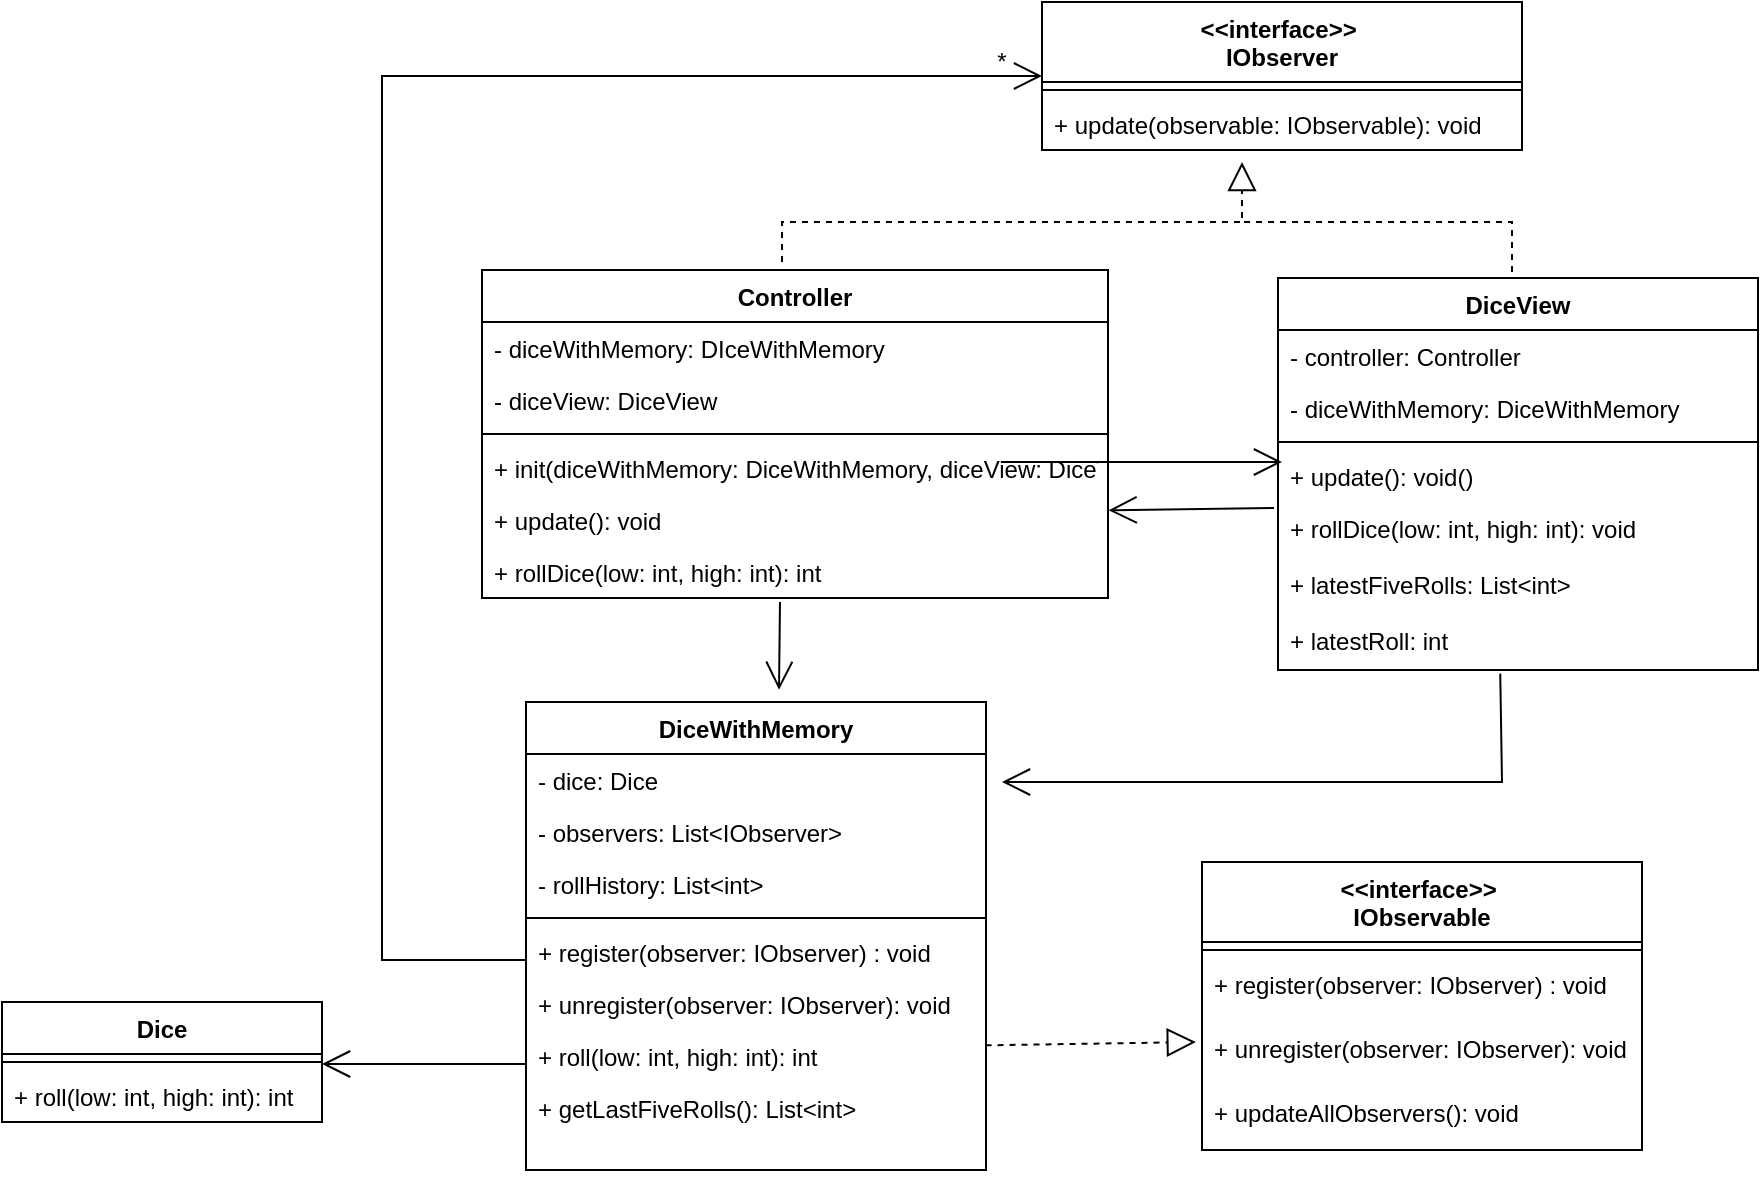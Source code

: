 <mxfile version="14.6.13" type="device"><diagram id="Z0QxvKPZlH-GbgGcglu-" name="Seite-1"><mxGraphModel dx="1185" dy="685" grid="1" gridSize="10" guides="1" tooltips="1" connect="1" arrows="1" fold="1" page="1" pageScale="1" pageWidth="2336" pageHeight="1654" math="0" shadow="0"><root><mxCell id="0"/><mxCell id="1" parent="0"/><mxCell id="89i0Wl3GYEDRIp5W7tyW-1" value="Dice" style="swimlane;fontStyle=1;align=center;verticalAlign=top;childLayout=stackLayout;horizontal=1;startSize=26;horizontalStack=0;resizeParent=1;resizeParentMax=0;resizeLast=0;collapsible=1;marginBottom=0;" vertex="1" parent="1"><mxGeometry x="530" y="630" width="160" height="60" as="geometry"/></mxCell><mxCell id="89i0Wl3GYEDRIp5W7tyW-3" value="" style="line;strokeWidth=1;fillColor=none;align=left;verticalAlign=middle;spacingTop=-1;spacingLeft=3;spacingRight=3;rotatable=0;labelPosition=right;points=[];portConstraint=eastwest;" vertex="1" parent="89i0Wl3GYEDRIp5W7tyW-1"><mxGeometry y="26" width="160" height="8" as="geometry"/></mxCell><mxCell id="89i0Wl3GYEDRIp5W7tyW-4" value="+ roll(low: int, high: int): int" style="text;strokeColor=none;fillColor=none;align=left;verticalAlign=top;spacingLeft=4;spacingRight=4;overflow=hidden;rotatable=0;points=[[0,0.5],[1,0.5]];portConstraint=eastwest;" vertex="1" parent="89i0Wl3GYEDRIp5W7tyW-1"><mxGeometry y="34" width="160" height="26" as="geometry"/></mxCell><mxCell id="89i0Wl3GYEDRIp5W7tyW-6" value="DiceWithMemory" style="swimlane;fontStyle=1;align=center;verticalAlign=top;childLayout=stackLayout;horizontal=1;startSize=26;horizontalStack=0;resizeParent=1;resizeParentMax=0;resizeLast=0;collapsible=1;marginBottom=0;" vertex="1" parent="1"><mxGeometry x="792" y="480" width="230" height="234" as="geometry"/></mxCell><mxCell id="89i0Wl3GYEDRIp5W7tyW-7" value="- dice: Dice" style="text;strokeColor=none;fillColor=none;align=left;verticalAlign=top;spacingLeft=4;spacingRight=4;overflow=hidden;rotatable=0;points=[[0,0.5],[1,0.5]];portConstraint=eastwest;" vertex="1" parent="89i0Wl3GYEDRIp5W7tyW-6"><mxGeometry y="26" width="230" height="26" as="geometry"/></mxCell><mxCell id="89i0Wl3GYEDRIp5W7tyW-23" value="- observers: List&lt;IObserver&gt;" style="text;strokeColor=none;fillColor=none;align=left;verticalAlign=top;spacingLeft=4;spacingRight=4;overflow=hidden;rotatable=0;points=[[0,0.5],[1,0.5]];portConstraint=eastwest;" vertex="1" parent="89i0Wl3GYEDRIp5W7tyW-6"><mxGeometry y="52" width="230" height="26" as="geometry"/></mxCell><mxCell id="89i0Wl3GYEDRIp5W7tyW-55" value="- rollHistory: List&lt;int&gt;" style="text;strokeColor=none;fillColor=none;align=left;verticalAlign=top;spacingLeft=4;spacingRight=4;overflow=hidden;rotatable=0;points=[[0,0.5],[1,0.5]];portConstraint=eastwest;" vertex="1" parent="89i0Wl3GYEDRIp5W7tyW-6"><mxGeometry y="78" width="230" height="26" as="geometry"/></mxCell><mxCell id="89i0Wl3GYEDRIp5W7tyW-9" value="" style="line;strokeWidth=1;fillColor=none;align=left;verticalAlign=middle;spacingTop=-1;spacingLeft=3;spacingRight=3;rotatable=0;labelPosition=right;points=[];portConstraint=eastwest;" vertex="1" parent="89i0Wl3GYEDRIp5W7tyW-6"><mxGeometry y="104" width="230" height="8" as="geometry"/></mxCell><mxCell id="89i0Wl3GYEDRIp5W7tyW-24" value="+ register(observer: IObserver) : void" style="text;strokeColor=none;fillColor=none;align=left;verticalAlign=top;spacingLeft=4;spacingRight=4;overflow=hidden;rotatable=0;points=[[0,0.5],[1,0.5]];portConstraint=eastwest;" vertex="1" parent="89i0Wl3GYEDRIp5W7tyW-6"><mxGeometry y="112" width="230" height="26" as="geometry"/></mxCell><mxCell id="89i0Wl3GYEDRIp5W7tyW-25" value="+ unregister(observer: IObserver): void" style="text;strokeColor=none;fillColor=none;align=left;verticalAlign=top;spacingLeft=4;spacingRight=4;overflow=hidden;rotatable=0;points=[[0,0.5],[1,0.5]];portConstraint=eastwest;" vertex="1" parent="89i0Wl3GYEDRIp5W7tyW-6"><mxGeometry y="138" width="230" height="26" as="geometry"/></mxCell><mxCell id="89i0Wl3GYEDRIp5W7tyW-10" value="+ roll(low: int, high: int): int" style="text;strokeColor=none;fillColor=none;align=left;verticalAlign=top;spacingLeft=4;spacingRight=4;overflow=hidden;rotatable=0;points=[[0,0.5],[1,0.5]];portConstraint=eastwest;" vertex="1" parent="89i0Wl3GYEDRIp5W7tyW-6"><mxGeometry y="164" width="230" height="26" as="geometry"/></mxCell><mxCell id="89i0Wl3GYEDRIp5W7tyW-11" value="+ getLastFiveRolls(): List&lt;int&gt;" style="text;strokeColor=none;fillColor=none;align=left;verticalAlign=top;spacingLeft=4;spacingRight=4;overflow=hidden;rotatable=0;points=[[0,0.5],[1,0.5]];portConstraint=eastwest;" vertex="1" parent="89i0Wl3GYEDRIp5W7tyW-6"><mxGeometry y="190" width="230" height="44" as="geometry"/></mxCell><mxCell id="89i0Wl3GYEDRIp5W7tyW-12" value="" style="endArrow=open;endFill=1;endSize=12;html=1;entryX=1;entryY=0.5;entryDx=0;entryDy=0;" edge="1" parent="1"><mxGeometry width="160" relative="1" as="geometry"><mxPoint x="792" y="661" as="sourcePoint"/><mxPoint x="690" y="661" as="targetPoint"/></mxGeometry></mxCell><mxCell id="89i0Wl3GYEDRIp5W7tyW-47" style="edgeStyle=orthogonalEdgeStyle;rounded=0;orthogonalLoop=1;jettySize=auto;html=1;exitX=0.5;exitY=0;exitDx=0;exitDy=0;dashed=1;endArrow=none;endFill=0;" edge="1" parent="1" source="89i0Wl3GYEDRIp5W7tyW-13"><mxGeometry relative="1" as="geometry"><mxPoint x="1150" y="240" as="targetPoint"/><Array as="points"><mxPoint x="1285" y="240"/></Array></mxGeometry></mxCell><mxCell id="89i0Wl3GYEDRIp5W7tyW-13" value="DiceView" style="swimlane;fontStyle=1;align=center;verticalAlign=top;childLayout=stackLayout;horizontal=1;startSize=26;horizontalStack=0;resizeParent=1;resizeParentMax=0;resizeLast=0;collapsible=1;marginBottom=0;" vertex="1" parent="1"><mxGeometry x="1168" y="268" width="240" height="196" as="geometry"/></mxCell><mxCell id="89i0Wl3GYEDRIp5W7tyW-14" value="- controller: Controller" style="text;strokeColor=none;fillColor=none;align=left;verticalAlign=top;spacingLeft=4;spacingRight=4;overflow=hidden;rotatable=0;points=[[0,0.5],[1,0.5]];portConstraint=eastwest;" vertex="1" parent="89i0Wl3GYEDRIp5W7tyW-13"><mxGeometry y="26" width="240" height="26" as="geometry"/></mxCell><mxCell id="89i0Wl3GYEDRIp5W7tyW-28" value="- diceWithMemory: DiceWithMemory" style="text;strokeColor=none;fillColor=none;align=left;verticalAlign=top;spacingLeft=4;spacingRight=4;overflow=hidden;rotatable=0;points=[[0,0.5],[1,0.5]];portConstraint=eastwest;" vertex="1" parent="89i0Wl3GYEDRIp5W7tyW-13"><mxGeometry y="52" width="240" height="26" as="geometry"/></mxCell><mxCell id="89i0Wl3GYEDRIp5W7tyW-15" value="" style="line;strokeWidth=1;fillColor=none;align=left;verticalAlign=middle;spacingTop=-1;spacingLeft=3;spacingRight=3;rotatable=0;labelPosition=right;points=[];portConstraint=eastwest;" vertex="1" parent="89i0Wl3GYEDRIp5W7tyW-13"><mxGeometry y="78" width="240" height="8" as="geometry"/></mxCell><mxCell id="89i0Wl3GYEDRIp5W7tyW-16" value="+ update(): void()" style="text;strokeColor=none;fillColor=none;align=left;verticalAlign=top;spacingLeft=4;spacingRight=4;overflow=hidden;rotatable=0;points=[[0,0.5],[1,0.5]];portConstraint=eastwest;" vertex="1" parent="89i0Wl3GYEDRIp5W7tyW-13"><mxGeometry y="86" width="240" height="26" as="geometry"/></mxCell><mxCell id="89i0Wl3GYEDRIp5W7tyW-29" value="+ rollDice(low: int, high: int): void" style="text;strokeColor=none;fillColor=none;align=left;verticalAlign=top;spacingLeft=4;spacingRight=4;overflow=hidden;rotatable=0;points=[[0,0.5],[1,0.5]];portConstraint=eastwest;" vertex="1" parent="89i0Wl3GYEDRIp5W7tyW-13"><mxGeometry y="112" width="240" height="28" as="geometry"/></mxCell><mxCell id="89i0Wl3GYEDRIp5W7tyW-61" value="+ latestFiveRolls: List&lt;int&gt;" style="text;strokeColor=none;fillColor=none;align=left;verticalAlign=top;spacingLeft=4;spacingRight=4;overflow=hidden;rotatable=0;points=[[0,0.5],[1,0.5]];portConstraint=eastwest;" vertex="1" parent="89i0Wl3GYEDRIp5W7tyW-13"><mxGeometry y="140" width="240" height="28" as="geometry"/></mxCell><mxCell id="89i0Wl3GYEDRIp5W7tyW-63" value="+ latestRoll: int" style="text;strokeColor=none;fillColor=none;align=left;verticalAlign=top;spacingLeft=4;spacingRight=4;overflow=hidden;rotatable=0;points=[[0,0.5],[1,0.5]];portConstraint=eastwest;" vertex="1" parent="89i0Wl3GYEDRIp5W7tyW-13"><mxGeometry y="168" width="240" height="28" as="geometry"/></mxCell><mxCell id="89i0Wl3GYEDRIp5W7tyW-17" value="Controller" style="swimlane;fontStyle=1;align=center;verticalAlign=top;childLayout=stackLayout;horizontal=1;startSize=26;horizontalStack=0;resizeParent=1;resizeParentMax=0;resizeLast=0;collapsible=1;marginBottom=0;" vertex="1" parent="1"><mxGeometry x="770" y="264" width="313" height="164" as="geometry"/></mxCell><mxCell id="89i0Wl3GYEDRIp5W7tyW-18" value="- diceWithMemory: DIceWithMemory" style="text;strokeColor=none;fillColor=none;align=left;verticalAlign=top;spacingLeft=4;spacingRight=4;overflow=hidden;rotatable=0;points=[[0,0.5],[1,0.5]];portConstraint=eastwest;" vertex="1" parent="89i0Wl3GYEDRIp5W7tyW-17"><mxGeometry y="26" width="313" height="26" as="geometry"/></mxCell><mxCell id="89i0Wl3GYEDRIp5W7tyW-22" value="- diceView: DiceView" style="text;strokeColor=none;fillColor=none;align=left;verticalAlign=top;spacingLeft=4;spacingRight=4;overflow=hidden;rotatable=0;points=[[0,0.5],[1,0.5]];portConstraint=eastwest;" vertex="1" parent="89i0Wl3GYEDRIp5W7tyW-17"><mxGeometry y="52" width="313" height="26" as="geometry"/></mxCell><mxCell id="89i0Wl3GYEDRIp5W7tyW-19" value="" style="line;strokeWidth=1;fillColor=none;align=left;verticalAlign=middle;spacingTop=-1;spacingLeft=3;spacingRight=3;rotatable=0;labelPosition=right;points=[];portConstraint=eastwest;" vertex="1" parent="89i0Wl3GYEDRIp5W7tyW-17"><mxGeometry y="78" width="313" height="8" as="geometry"/></mxCell><mxCell id="89i0Wl3GYEDRIp5W7tyW-20" value="+ init(diceWithMemory: DiceWithMemory, diceView: DiceView)" style="text;strokeColor=none;fillColor=none;align=left;verticalAlign=top;spacingLeft=4;spacingRight=4;overflow=hidden;rotatable=0;points=[[0,0.5],[1,0.5]];portConstraint=eastwest;" vertex="1" parent="89i0Wl3GYEDRIp5W7tyW-17"><mxGeometry y="86" width="313" height="26" as="geometry"/></mxCell><mxCell id="89i0Wl3GYEDRIp5W7tyW-57" value="+ update(): void" style="text;strokeColor=none;fillColor=none;align=left;verticalAlign=top;spacingLeft=4;spacingRight=4;overflow=hidden;rotatable=0;points=[[0,0.5],[1,0.5]];portConstraint=eastwest;" vertex="1" parent="89i0Wl3GYEDRIp5W7tyW-17"><mxGeometry y="112" width="313" height="26" as="geometry"/></mxCell><mxCell id="89i0Wl3GYEDRIp5W7tyW-27" value="+ rollDice(low: int, high: int): int" style="text;strokeColor=none;fillColor=none;align=left;verticalAlign=top;spacingLeft=4;spacingRight=4;overflow=hidden;rotatable=0;points=[[0,0.5],[1,0.5]];portConstraint=eastwest;" vertex="1" parent="89i0Wl3GYEDRIp5W7tyW-17"><mxGeometry y="138" width="313" height="26" as="geometry"/></mxCell><mxCell id="89i0Wl3GYEDRIp5W7tyW-21" value="" style="endArrow=open;endFill=1;endSize=12;html=1;entryX=0.55;entryY=-0.026;entryDx=0;entryDy=0;entryPerimeter=0;" edge="1" parent="1" target="89i0Wl3GYEDRIp5W7tyW-6"><mxGeometry width="160" relative="1" as="geometry"><mxPoint x="919" y="430" as="sourcePoint"/><mxPoint x="940" y="530" as="targetPoint"/></mxGeometry></mxCell><mxCell id="89i0Wl3GYEDRIp5W7tyW-30" value="&lt;&lt;interface&gt;&gt; &#10;IObserver" style="swimlane;fontStyle=1;align=center;verticalAlign=top;childLayout=stackLayout;horizontal=1;startSize=40;horizontalStack=0;resizeParent=1;resizeParentMax=0;resizeLast=0;collapsible=1;marginBottom=0;" vertex="1" parent="1"><mxGeometry x="1050" y="130" width="240" height="74" as="geometry"/></mxCell><mxCell id="89i0Wl3GYEDRIp5W7tyW-32" value="" style="line;strokeWidth=1;fillColor=none;align=left;verticalAlign=middle;spacingTop=-1;spacingLeft=3;spacingRight=3;rotatable=0;labelPosition=right;points=[];portConstraint=eastwest;" vertex="1" parent="89i0Wl3GYEDRIp5W7tyW-30"><mxGeometry y="40" width="240" height="8" as="geometry"/></mxCell><mxCell id="89i0Wl3GYEDRIp5W7tyW-33" value="+ update(observable: IObservable): void" style="text;strokeColor=none;fillColor=none;align=left;verticalAlign=top;spacingLeft=4;spacingRight=4;overflow=hidden;rotatable=0;points=[[0,0.5],[1,0.5]];portConstraint=eastwest;" vertex="1" parent="89i0Wl3GYEDRIp5W7tyW-30"><mxGeometry y="48" width="240" height="26" as="geometry"/></mxCell><mxCell id="89i0Wl3GYEDRIp5W7tyW-34" value="&lt;&lt;interface&gt;&gt; &#10;IObservable" style="swimlane;fontStyle=1;align=center;verticalAlign=top;childLayout=stackLayout;horizontal=1;startSize=40;horizontalStack=0;resizeParent=1;resizeParentMax=0;resizeLast=0;collapsible=1;marginBottom=0;" vertex="1" parent="1"><mxGeometry x="1130" y="560" width="220" height="144" as="geometry"/></mxCell><mxCell id="89i0Wl3GYEDRIp5W7tyW-35" value="" style="line;strokeWidth=1;fillColor=none;align=left;verticalAlign=middle;spacingTop=-1;spacingLeft=3;spacingRight=3;rotatable=0;labelPosition=right;points=[];portConstraint=eastwest;" vertex="1" parent="89i0Wl3GYEDRIp5W7tyW-34"><mxGeometry y="40" width="220" height="8" as="geometry"/></mxCell><mxCell id="89i0Wl3GYEDRIp5W7tyW-36" value="+ register(observer: IObserver) : void" style="text;strokeColor=none;fillColor=none;align=left;verticalAlign=top;spacingLeft=4;spacingRight=4;overflow=hidden;rotatable=0;points=[[0,0.5],[1,0.5]];portConstraint=eastwest;" vertex="1" parent="89i0Wl3GYEDRIp5W7tyW-34"><mxGeometry y="48" width="220" height="32" as="geometry"/></mxCell><mxCell id="89i0Wl3GYEDRIp5W7tyW-38" value="+ unregister(observer: IObserver): void" style="text;strokeColor=none;fillColor=none;align=left;verticalAlign=top;spacingLeft=4;spacingRight=4;overflow=hidden;rotatable=0;points=[[0,0.5],[1,0.5]];portConstraint=eastwest;" vertex="1" parent="89i0Wl3GYEDRIp5W7tyW-34"><mxGeometry y="80" width="220" height="32" as="geometry"/></mxCell><mxCell id="89i0Wl3GYEDRIp5W7tyW-39" value="+ updateAllObservers(): void" style="text;strokeColor=none;fillColor=none;align=left;verticalAlign=top;spacingLeft=4;spacingRight=4;overflow=hidden;rotatable=0;points=[[0,0.5],[1,0.5]];portConstraint=eastwest;" vertex="1" parent="89i0Wl3GYEDRIp5W7tyW-34"><mxGeometry y="112" width="220" height="32" as="geometry"/></mxCell><mxCell id="89i0Wl3GYEDRIp5W7tyW-40" value="" style="endArrow=block;dashed=1;endFill=0;endSize=12;html=1;entryX=-0.014;entryY=0.313;entryDx=0;entryDy=0;entryPerimeter=0;exitX=0.999;exitY=0.295;exitDx=0;exitDy=0;exitPerimeter=0;" edge="1" parent="1" source="89i0Wl3GYEDRIp5W7tyW-10" target="89i0Wl3GYEDRIp5W7tyW-38"><mxGeometry width="160" relative="1" as="geometry"><mxPoint x="960" y="870" as="sourcePoint"/><mxPoint x="1120" y="870" as="targetPoint"/></mxGeometry></mxCell><mxCell id="89i0Wl3GYEDRIp5W7tyW-41" value="" style="endArrow=block;dashed=1;endFill=0;endSize=12;html=1;rounded=0;" edge="1" parent="1"><mxGeometry width="160" relative="1" as="geometry"><mxPoint x="920" y="260" as="sourcePoint"/><mxPoint x="1150" y="210" as="targetPoint"/><Array as="points"><mxPoint x="920" y="240"/><mxPoint x="1150" y="240"/></Array></mxGeometry></mxCell><mxCell id="89i0Wl3GYEDRIp5W7tyW-49" value="" style="endArrow=open;endFill=1;endSize=12;html=1;" edge="1" parent="1"><mxGeometry width="160" relative="1" as="geometry"><mxPoint x="1030" y="360" as="sourcePoint"/><mxPoint x="1170" y="360" as="targetPoint"/></mxGeometry></mxCell><mxCell id="89i0Wl3GYEDRIp5W7tyW-51" value="" style="endArrow=open;endFill=1;endSize=12;html=1;entryX=1.001;entryY=0.314;entryDx=0;entryDy=0;entryPerimeter=0;" edge="1" parent="1" target="89i0Wl3GYEDRIp5W7tyW-57"><mxGeometry width="160" relative="1" as="geometry"><mxPoint x="1166" y="383" as="sourcePoint"/><mxPoint x="1029" y="389" as="targetPoint"/></mxGeometry></mxCell><mxCell id="89i0Wl3GYEDRIp5W7tyW-52" value="" style="endArrow=open;endFill=1;endSize=12;html=1;entryX=0;entryY=0.5;entryDx=0;entryDy=0;rounded=0;" edge="1" parent="1" target="89i0Wl3GYEDRIp5W7tyW-30"><mxGeometry width="160" relative="1" as="geometry"><mxPoint x="792" y="609" as="sourcePoint"/><mxPoint x="660" y="500" as="targetPoint"/><Array as="points"><mxPoint x="720" y="609"/><mxPoint x="720" y="167"/></Array></mxGeometry></mxCell><mxCell id="89i0Wl3GYEDRIp5W7tyW-53" value="*" style="text;html=1;strokeColor=none;fillColor=none;align=center;verticalAlign=middle;whiteSpace=wrap;rounded=0;" vertex="1" parent="1"><mxGeometry x="1010" y="150" width="40" height="20" as="geometry"/></mxCell><mxCell id="89i0Wl3GYEDRIp5W7tyW-54" value="" style="endArrow=open;endFill=1;endSize=12;html=1;exitX=0.463;exitY=1.065;exitDx=0;exitDy=0;exitPerimeter=0;rounded=0;" edge="1" parent="1" source="89i0Wl3GYEDRIp5W7tyW-63"><mxGeometry width="160" relative="1" as="geometry"><mxPoint x="1060" y="770" as="sourcePoint"/><mxPoint x="1030" y="520" as="targetPoint"/><Array as="points"><mxPoint x="1280" y="520"/></Array></mxGeometry></mxCell></root></mxGraphModel></diagram></mxfile>